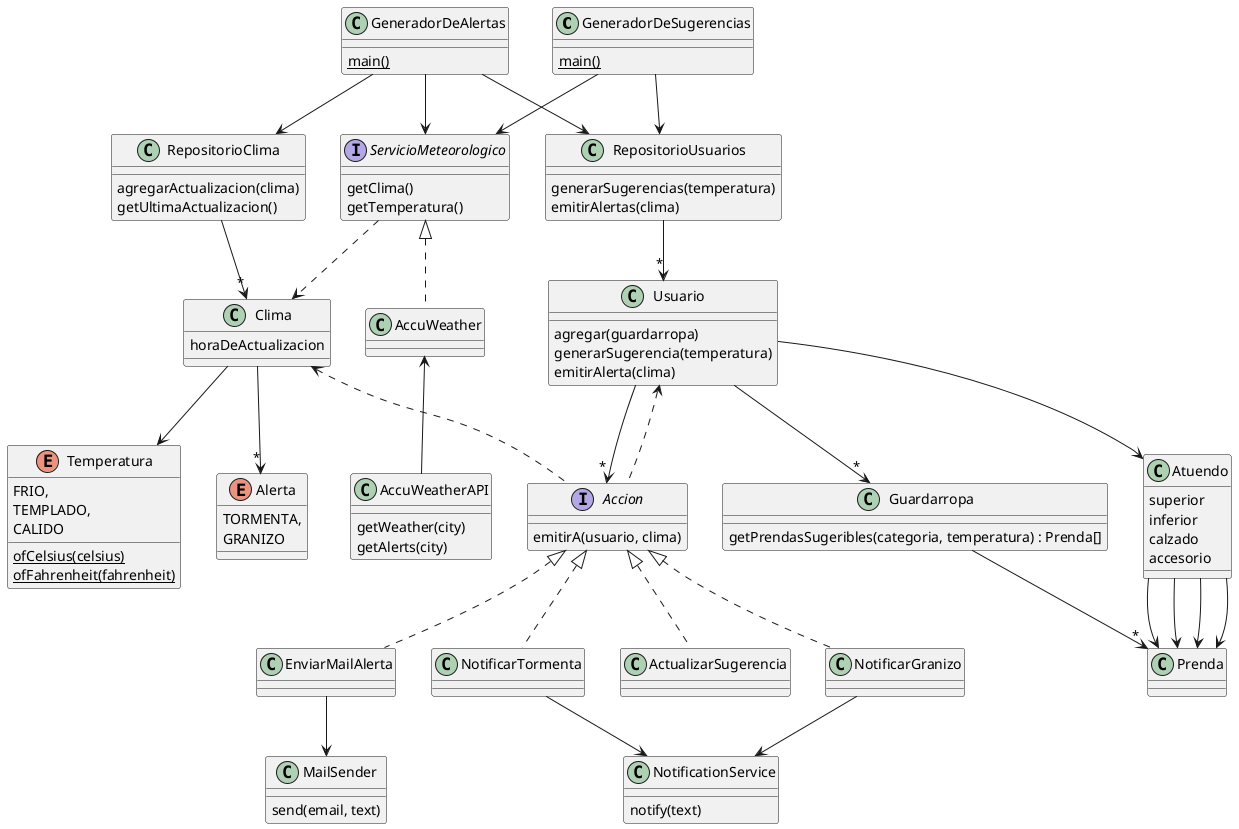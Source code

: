 @startuml iteracion-6

class GeneradorDeSugerencias {
    {static} main()
}

GeneradorDeSugerencias --> RepositorioUsuarios
GeneradorDeSugerencias --> ServicioMeteorologico

class GeneradorDeAlertas {
    {static} main()
}

GeneradorDeAlertas --> RepositorioUsuarios
GeneradorDeAlertas --> RepositorioClima
GeneradorDeAlertas --> ServicioMeteorologico

class RepositorioUsuarios {
    generarSugerencias(temperatura)
    emitirAlertas(clima)
}

RepositorioUsuarios --> "*" Usuario

class RepositorioClima {
    agregarActualizacion(clima)
    getUltimaActualizacion()
}

RepositorioClima --> "*" Clima

interface ServicioMeteorologico {
    getClima()
    getTemperatura()
}

ServicioMeteorologico ..> Clima
ServicioMeteorologico <|.. AccuWeather

AccuWeather <-- AccuWeatherAPI

class AccuWeatherAPI {
    getWeather(city)
    getAlerts(city)
}

class Clima {
    horaDeActualizacion
}

Clima --> Temperatura
Clima --> "*" Alerta

enum Temperatura {
    FRIO,
    TEMPLADO,
    CALIDO
    {static} ofCelsius(celsius)
    {static} ofFahrenheit(fahrenheit)
}

enum Alerta {
    TORMENTA,
    GRANIZO
}

class Usuario {
    agregar(guardarropa)
    generarSugerencia(temperatura)
    emitirAlerta(clima)
}

Usuario --> "*" Guardarropa
Usuario --> Atuendo
Usuario --> "*" Accion

class Guardarropa {
  getPrendasSugeribles(categoria, temperatura) : Prenda[]
}

Guardarropa --> "*" Prenda

class Atuendo {
   superior
   inferior
   calzado
   accesorio
}

Atuendo --> Prenda
Atuendo --> Prenda
Atuendo --> Prenda
Atuendo --> Prenda

interface Accion {
  emitirA(usuario, clima)
}

Accion .up.> Usuario
Accion .up.> Clima

Accion <|.. ActualizarSugerencia
Accion <|.. NotificarTormenta
Accion <|.. NotificarGranizo
Accion <|.. EnviarMailAlerta

NotificarGranizo --> NotificationService
NotificarTormenta --> NotificationService
EnviarMailAlerta --> MailSender

class MailSender {
    send(email, text)
}

class NotificationService {
    notify(text)
}

@enduml
